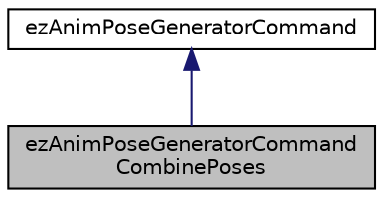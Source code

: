 digraph "ezAnimPoseGeneratorCommandCombinePoses"
{
 // LATEX_PDF_SIZE
  edge [fontname="Helvetica",fontsize="10",labelfontname="Helvetica",labelfontsize="10"];
  node [fontname="Helvetica",fontsize="10",shape=record];
  Node1 [label="ezAnimPoseGeneratorCommand\lCombinePoses",height=0.2,width=0.4,color="black", fillcolor="grey75", style="filled", fontcolor="black",tooltip="Combines all the local space poses that are given as input into one local pose."];
  Node2 -> Node1 [dir="back",color="midnightblue",fontsize="10",style="solid",fontname="Helvetica"];
  Node2 [label="ezAnimPoseGeneratorCommand",height=0.2,width=0.4,color="black", fillcolor="white", style="filled",URL="$d4/d1b/structez_anim_pose_generator_command.htm",tooltip="Base class for all pose generator commands."];
}

